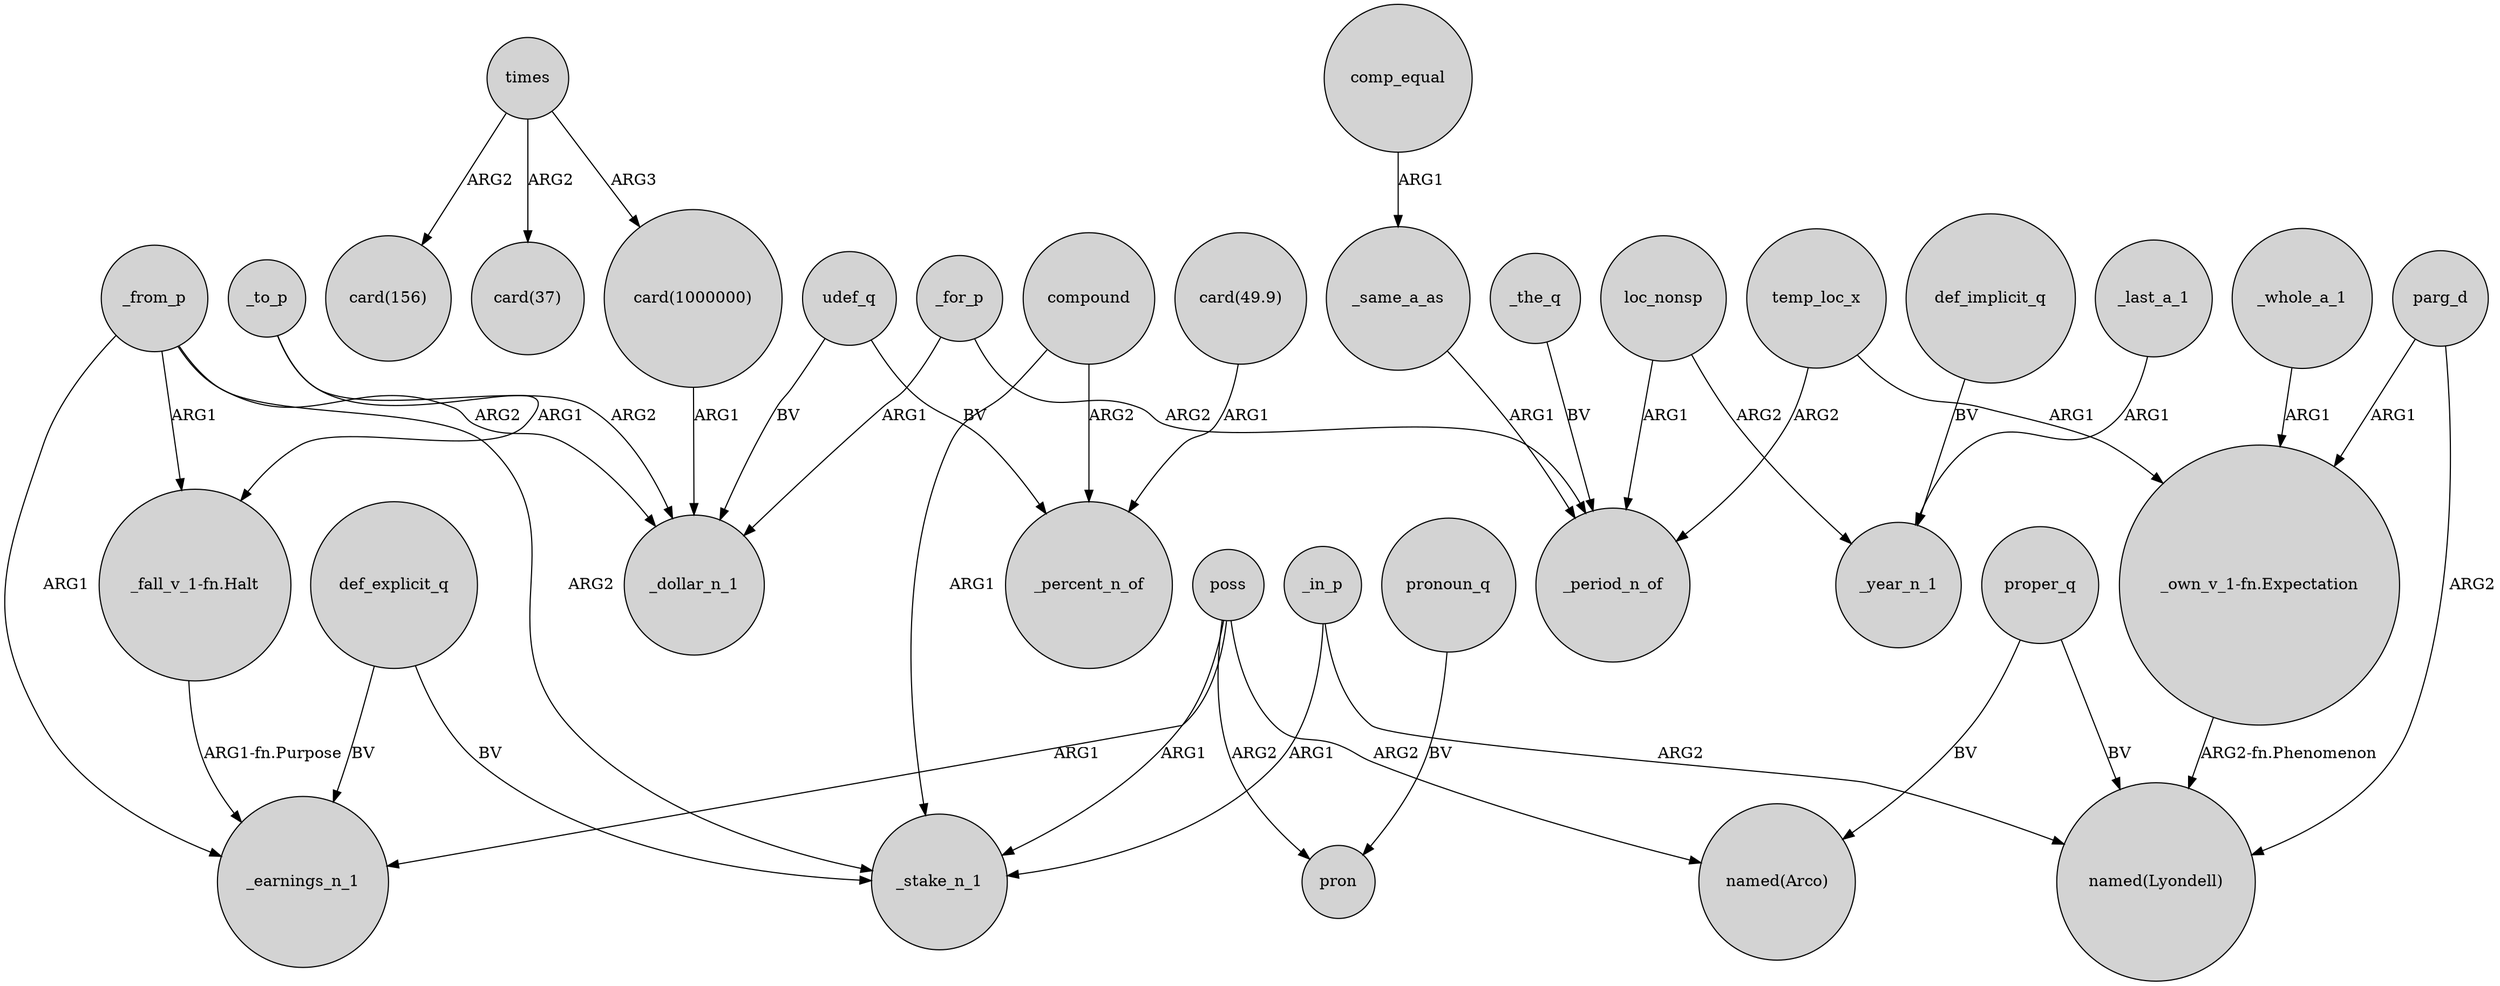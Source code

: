 digraph {
	node [shape=circle style=filled]
	proper_q -> "named(Arco)" [label=BV]
	_same_a_as -> _period_n_of [label=ARG1]
	"_fall_v_1-fn.Halt" -> _earnings_n_1 [label="ARG1-fn.Purpose"]
	temp_loc_x -> _period_n_of [label=ARG2]
	temp_loc_x -> "_own_v_1-fn.Expectation" [label=ARG1]
	def_implicit_q -> _year_n_1 [label=BV]
	poss -> "named(Arco)" [label=ARG2]
	_from_p -> _dollar_n_1 [label=ARG2]
	parg_d -> "_own_v_1-fn.Expectation" [label=ARG1]
	times -> "card(1000000)" [label=ARG3]
	proper_q -> "named(Lyondell)" [label=BV]
	_to_p -> _dollar_n_1 [label=ARG2]
	times -> "card(156)" [label=ARG2]
	loc_nonsp -> _year_n_1 [label=ARG2]
	parg_d -> "named(Lyondell)" [label=ARG2]
	"_own_v_1-fn.Expectation" -> "named(Lyondell)" [label="ARG2-fn.Phenomenon"]
	pronoun_q -> pron [label=BV]
	poss -> pron [label=ARG2]
	_from_p -> _stake_n_1 [label=ARG2]
	udef_q -> _percent_n_of [label=BV]
	times -> "card(37)" [label=ARG2]
	compound -> _stake_n_1 [label=ARG1]
	compound -> _percent_n_of [label=ARG2]
	_last_a_1 -> _year_n_1 [label=ARG1]
	def_explicit_q -> _earnings_n_1 [label=BV]
	udef_q -> _dollar_n_1 [label=BV]
	_whole_a_1 -> "_own_v_1-fn.Expectation" [label=ARG1]
	_from_p -> "_fall_v_1-fn.Halt" [label=ARG1]
	poss -> _earnings_n_1 [label=ARG1]
	"card(1000000)" -> _dollar_n_1 [label=ARG1]
	def_explicit_q -> _stake_n_1 [label=BV]
	_for_p -> _dollar_n_1 [label=ARG1]
	_for_p -> _period_n_of [label=ARG2]
	_in_p -> "named(Lyondell)" [label=ARG2]
	_the_q -> _period_n_of [label=BV]
	loc_nonsp -> _period_n_of [label=ARG1]
	_from_p -> _earnings_n_1 [label=ARG1]
	comp_equal -> _same_a_as [label=ARG1]
	_in_p -> _stake_n_1 [label=ARG1]
	_to_p -> "_fall_v_1-fn.Halt" [label=ARG1]
	"card(49.9)" -> _percent_n_of [label=ARG1]
	poss -> _stake_n_1 [label=ARG1]
}
